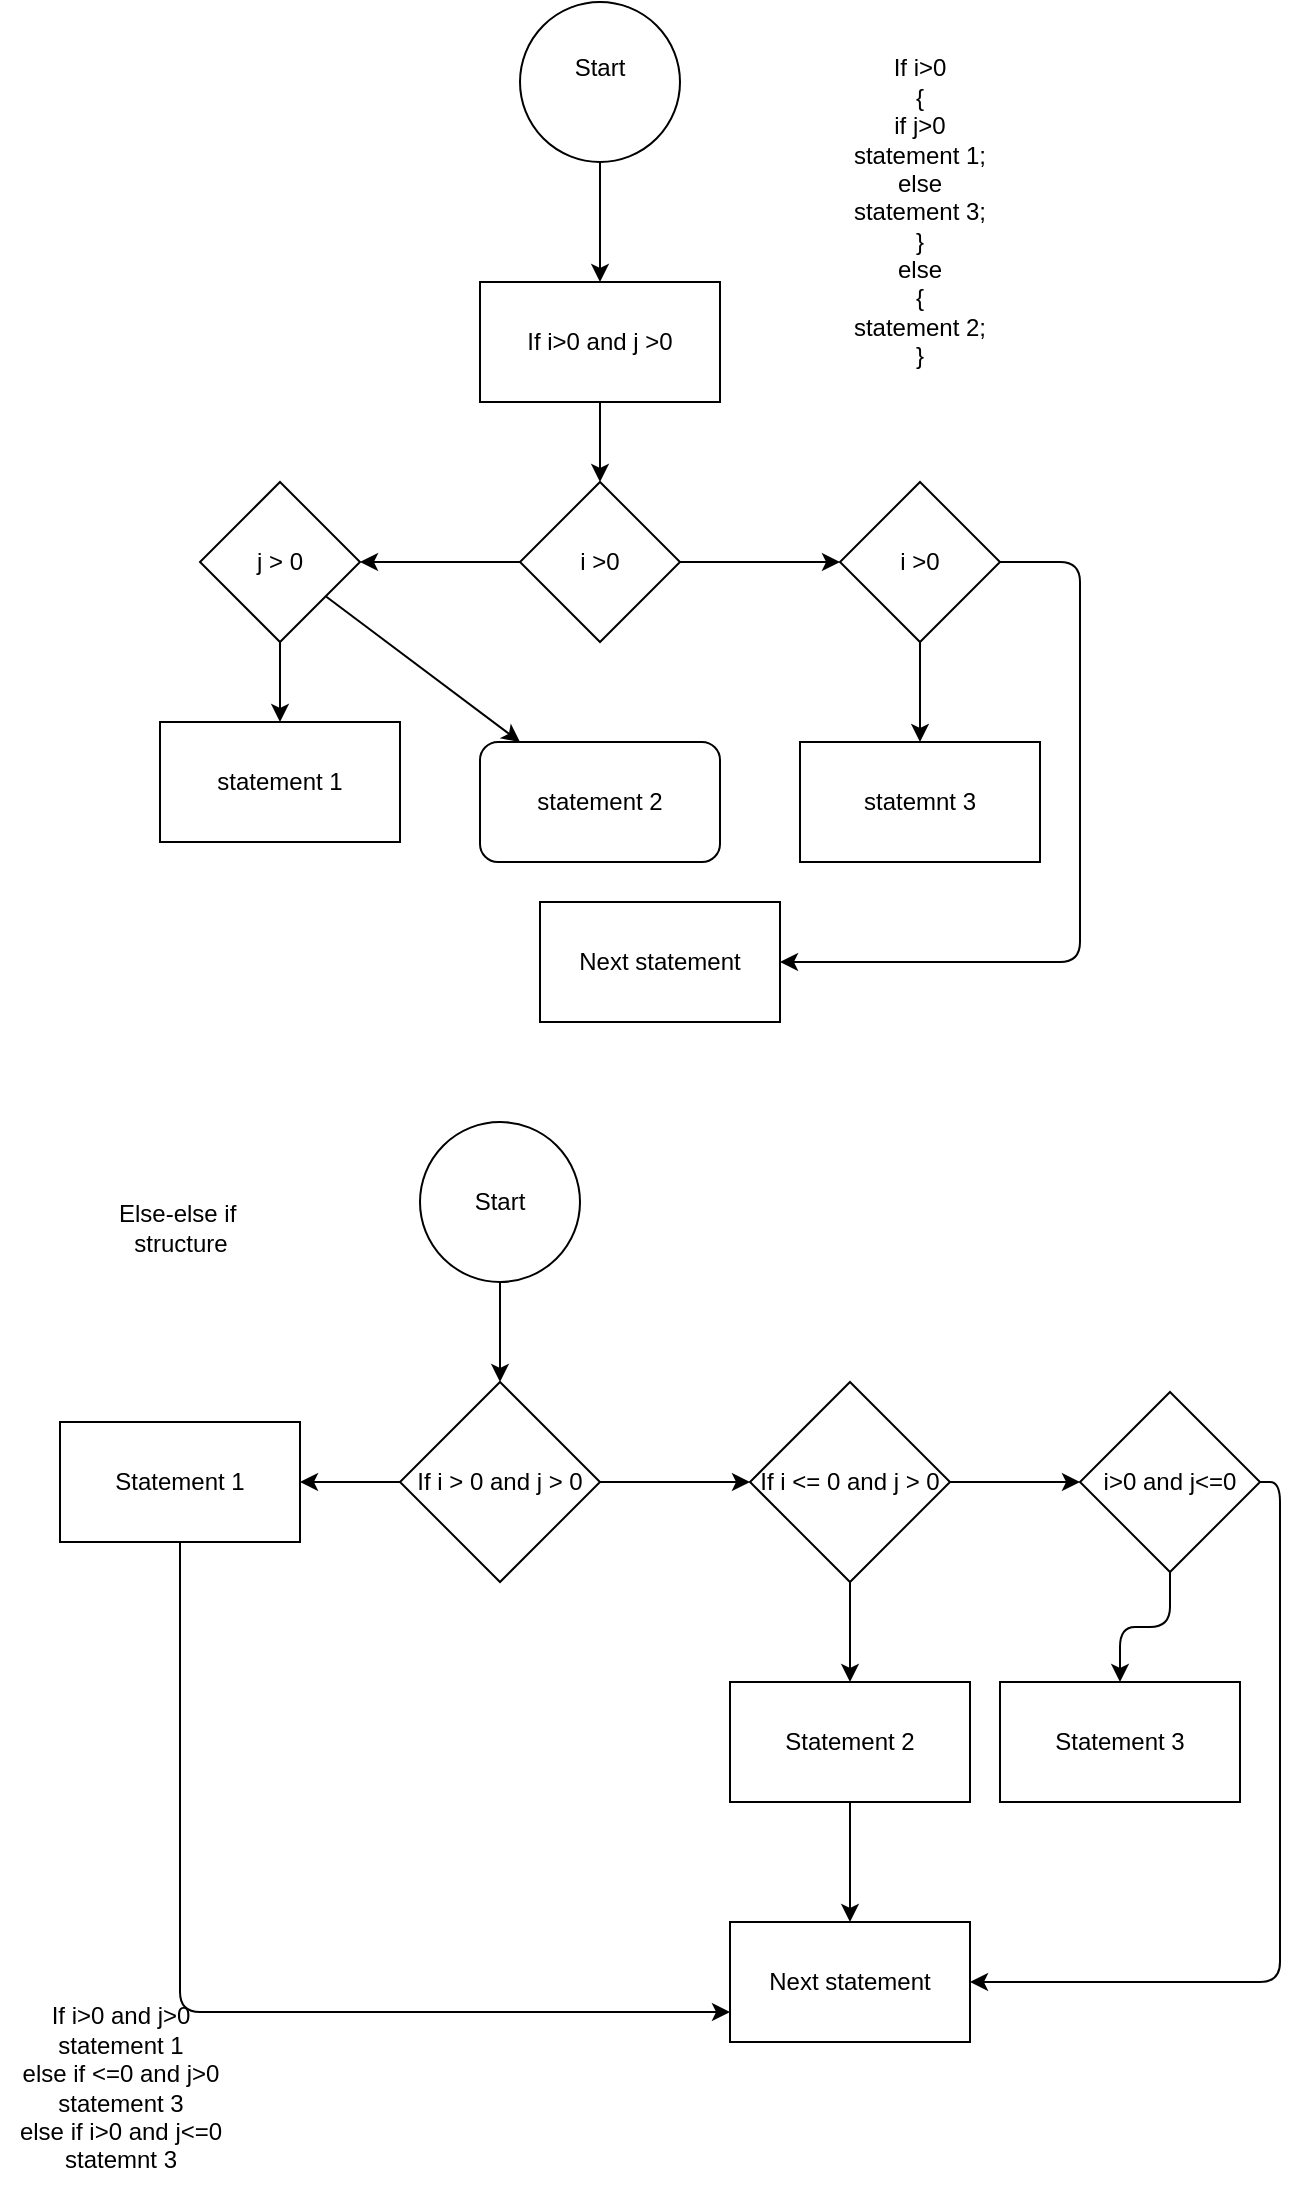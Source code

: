 <mxfile>
    <diagram id="znj17LG91bK7HwqdWmFM" name="Page-1">
        <mxGraphModel dx="650" dy="499" grid="1" gridSize="10" guides="1" tooltips="1" connect="1" arrows="1" fold="1" page="1" pageScale="1" pageWidth="850" pageHeight="1100" math="0" shadow="0">
            <root>
                <mxCell id="0"/>
                <mxCell id="1" parent="0"/>
                <mxCell id="2" value="" style="edgeStyle=none;html=1;" edge="1" parent="1" source="3" target="5">
                    <mxGeometry relative="1" as="geometry"/>
                </mxCell>
                <mxCell id="3" value="Start&lt;div&gt;&lt;br&gt;&lt;/div&gt;" style="ellipse;whiteSpace=wrap;html=1;aspect=fixed;" vertex="1" parent="1">
                    <mxGeometry x="310" y="210" width="80" height="80" as="geometry"/>
                </mxCell>
                <mxCell id="4" value="" style="edgeStyle=none;html=1;" edge="1" parent="1" source="5" target="8">
                    <mxGeometry relative="1" as="geometry"/>
                </mxCell>
                <mxCell id="5" value="If i&amp;gt;0 and j &amp;gt;0" style="whiteSpace=wrap;html=1;" vertex="1" parent="1">
                    <mxGeometry x="290" y="350" width="120" height="60" as="geometry"/>
                </mxCell>
                <mxCell id="6" value="" style="edgeStyle=none;html=1;" edge="1" parent="1" source="8" target="11">
                    <mxGeometry relative="1" as="geometry"/>
                </mxCell>
                <mxCell id="7" value="" style="edgeStyle=none;html=1;" edge="1" parent="1" source="8" target="16">
                    <mxGeometry relative="1" as="geometry"/>
                </mxCell>
                <mxCell id="8" value="i &amp;gt;0" style="rhombus;whiteSpace=wrap;html=1;" vertex="1" parent="1">
                    <mxGeometry x="310" y="450" width="80" height="80" as="geometry"/>
                </mxCell>
                <mxCell id="9" value="" style="edgeStyle=none;html=1;" edge="1" parent="1" source="11" target="12">
                    <mxGeometry relative="1" as="geometry"/>
                </mxCell>
                <mxCell id="10" value="" style="edgeStyle=none;html=1;" edge="1" parent="1" source="11" target="13">
                    <mxGeometry relative="1" as="geometry"/>
                </mxCell>
                <mxCell id="11" value="j &amp;gt; 0" style="rhombus;whiteSpace=wrap;html=1;" vertex="1" parent="1">
                    <mxGeometry x="150" y="450" width="80" height="80" as="geometry"/>
                </mxCell>
                <mxCell id="12" value="statement 1" style="whiteSpace=wrap;html=1;" vertex="1" parent="1">
                    <mxGeometry x="130" y="570" width="120" height="60" as="geometry"/>
                </mxCell>
                <mxCell id="13" value="statement 2" style="rounded=1;whiteSpace=wrap;html=1;" vertex="1" parent="1">
                    <mxGeometry x="290" y="580" width="120" height="60" as="geometry"/>
                </mxCell>
                <mxCell id="14" value="" style="edgeStyle=none;html=1;" edge="1" parent="1" source="16" target="17">
                    <mxGeometry relative="1" as="geometry"/>
                </mxCell>
                <mxCell id="15" value="" style="edgeStyle=orthogonalEdgeStyle;html=1;" edge="1" parent="1" source="16" target="18">
                    <mxGeometry relative="1" as="geometry">
                        <Array as="points">
                            <mxPoint x="590" y="490"/>
                            <mxPoint x="590" y="690"/>
                        </Array>
                    </mxGeometry>
                </mxCell>
                <mxCell id="16" value="i &amp;gt;0" style="rhombus;whiteSpace=wrap;html=1;" vertex="1" parent="1">
                    <mxGeometry x="470" y="450" width="80" height="80" as="geometry"/>
                </mxCell>
                <mxCell id="17" value="statemnt 3" style="whiteSpace=wrap;html=1;" vertex="1" parent="1">
                    <mxGeometry x="450" y="580" width="120" height="60" as="geometry"/>
                </mxCell>
                <mxCell id="18" value="Next statement" style="whiteSpace=wrap;html=1;" vertex="1" parent="1">
                    <mxGeometry x="320" y="660" width="120" height="60" as="geometry"/>
                </mxCell>
                <mxCell id="19" value="If i&amp;gt;0&lt;div&gt;{&lt;/div&gt;&lt;div&gt;if j&amp;gt;0&lt;/div&gt;&lt;div&gt;statement 1;&lt;/div&gt;&lt;div&gt;else&lt;/div&gt;&lt;div&gt;statement 3;&lt;/div&gt;&lt;div&gt;}&lt;/div&gt;&lt;div&gt;else&lt;/div&gt;&lt;div&gt;{&lt;/div&gt;&lt;div&gt;statement 2;&lt;/div&gt;&lt;div&gt;}&lt;/div&gt;" style="text;strokeColor=none;align=center;fillColor=none;html=1;verticalAlign=middle;whiteSpace=wrap;rounded=0;" vertex="1" parent="1">
                    <mxGeometry x="445" y="270" width="130" height="90" as="geometry"/>
                </mxCell>
                <mxCell id="20" value="" style="edgeStyle=orthogonalEdgeStyle;html=1;" edge="1" parent="1" source="21" target="24">
                    <mxGeometry relative="1" as="geometry"/>
                </mxCell>
                <mxCell id="21" value="Start" style="ellipse;whiteSpace=wrap;html=1;aspect=fixed;" vertex="1" parent="1">
                    <mxGeometry x="260" y="770" width="80" height="80" as="geometry"/>
                </mxCell>
                <mxCell id="22" value="" style="edgeStyle=orthogonalEdgeStyle;html=1;" edge="1" parent="1" source="24" target="26">
                    <mxGeometry relative="1" as="geometry"/>
                </mxCell>
                <mxCell id="23" value="" style="edgeStyle=orthogonalEdgeStyle;html=1;" edge="1" parent="1" source="24" target="29">
                    <mxGeometry relative="1" as="geometry"/>
                </mxCell>
                <mxCell id="24" value="If i &amp;gt; 0 and j &amp;gt; 0" style="rhombus;whiteSpace=wrap;html=1;" vertex="1" parent="1">
                    <mxGeometry x="250" y="900" width="100" height="100" as="geometry"/>
                </mxCell>
                <mxCell id="25" style="edgeStyle=orthogonalEdgeStyle;html=1;exitX=0.5;exitY=1;exitDx=0;exitDy=0;entryX=0;entryY=0.75;entryDx=0;entryDy=0;" edge="1" parent="1" source="26" target="36">
                    <mxGeometry relative="1" as="geometry"/>
                </mxCell>
                <mxCell id="26" value="Statement 1" style="whiteSpace=wrap;html=1;" vertex="1" parent="1">
                    <mxGeometry x="80" y="920" width="120" height="60" as="geometry"/>
                </mxCell>
                <mxCell id="27" value="" style="edgeStyle=orthogonalEdgeStyle;html=1;" edge="1" parent="1" source="29" target="32">
                    <mxGeometry relative="1" as="geometry"/>
                </mxCell>
                <mxCell id="28" value="" style="edgeStyle=orthogonalEdgeStyle;html=1;" edge="1" parent="1" source="29" target="34">
                    <mxGeometry relative="1" as="geometry"/>
                </mxCell>
                <mxCell id="29" value="If i &amp;lt;= 0 and j &amp;gt; 0" style="rhombus;whiteSpace=wrap;html=1;" vertex="1" parent="1">
                    <mxGeometry x="425" y="900" width="100" height="100" as="geometry"/>
                </mxCell>
                <mxCell id="30" value="" style="edgeStyle=orthogonalEdgeStyle;html=1;" edge="1" parent="1" source="32" target="35">
                    <mxGeometry relative="1" as="geometry"/>
                </mxCell>
                <mxCell id="31" style="edgeStyle=orthogonalEdgeStyle;html=1;exitX=1;exitY=0.5;exitDx=0;exitDy=0;entryX=1;entryY=0.5;entryDx=0;entryDy=0;" edge="1" parent="1" source="32" target="36">
                    <mxGeometry relative="1" as="geometry"/>
                </mxCell>
                <mxCell id="32" value="i&amp;gt;0 and j&amp;lt;=0" style="rhombus;whiteSpace=wrap;html=1;" vertex="1" parent="1">
                    <mxGeometry x="590" y="905" width="90" height="90" as="geometry"/>
                </mxCell>
                <mxCell id="33" value="" style="edgeStyle=orthogonalEdgeStyle;html=1;" edge="1" parent="1" source="34" target="36">
                    <mxGeometry relative="1" as="geometry"/>
                </mxCell>
                <mxCell id="34" value="Statement 2" style="whiteSpace=wrap;html=1;" vertex="1" parent="1">
                    <mxGeometry x="415" y="1050" width="120" height="60" as="geometry"/>
                </mxCell>
                <mxCell id="35" value="Statement 3" style="whiteSpace=wrap;html=1;" vertex="1" parent="1">
                    <mxGeometry x="550" y="1050" width="120" height="60" as="geometry"/>
                </mxCell>
                <mxCell id="36" value="Next statement" style="whiteSpace=wrap;html=1;" vertex="1" parent="1">
                    <mxGeometry x="415" y="1170" width="120" height="60" as="geometry"/>
                </mxCell>
                <mxCell id="37" value="Else-else if&amp;nbsp;&lt;div&gt;structure&lt;/div&gt;" style="text;html=1;align=center;verticalAlign=middle;resizable=0;points=[];autosize=1;strokeColor=none;fillColor=none;" vertex="1" parent="1">
                    <mxGeometry x="95" y="803" width="90" height="40" as="geometry"/>
                </mxCell>
                <mxCell id="38" value="If i&amp;gt;0 and j&amp;gt;0&lt;div&gt;statement 1&lt;/div&gt;&lt;div&gt;else if &amp;lt;=0 and j&amp;gt;0&lt;/div&gt;&lt;div&gt;statement 3&lt;/div&gt;&lt;div&gt;else if i&amp;gt;0 and j&amp;lt;=0&lt;/div&gt;&lt;div&gt;statemnt 3&lt;/div&gt;" style="text;html=1;align=center;verticalAlign=middle;resizable=0;points=[];autosize=1;strokeColor=none;fillColor=none;" vertex="1" parent="1">
                    <mxGeometry x="50" y="1203" width="120" height="100" as="geometry"/>
                </mxCell>
            </root>
        </mxGraphModel>
    </diagram>
</mxfile>